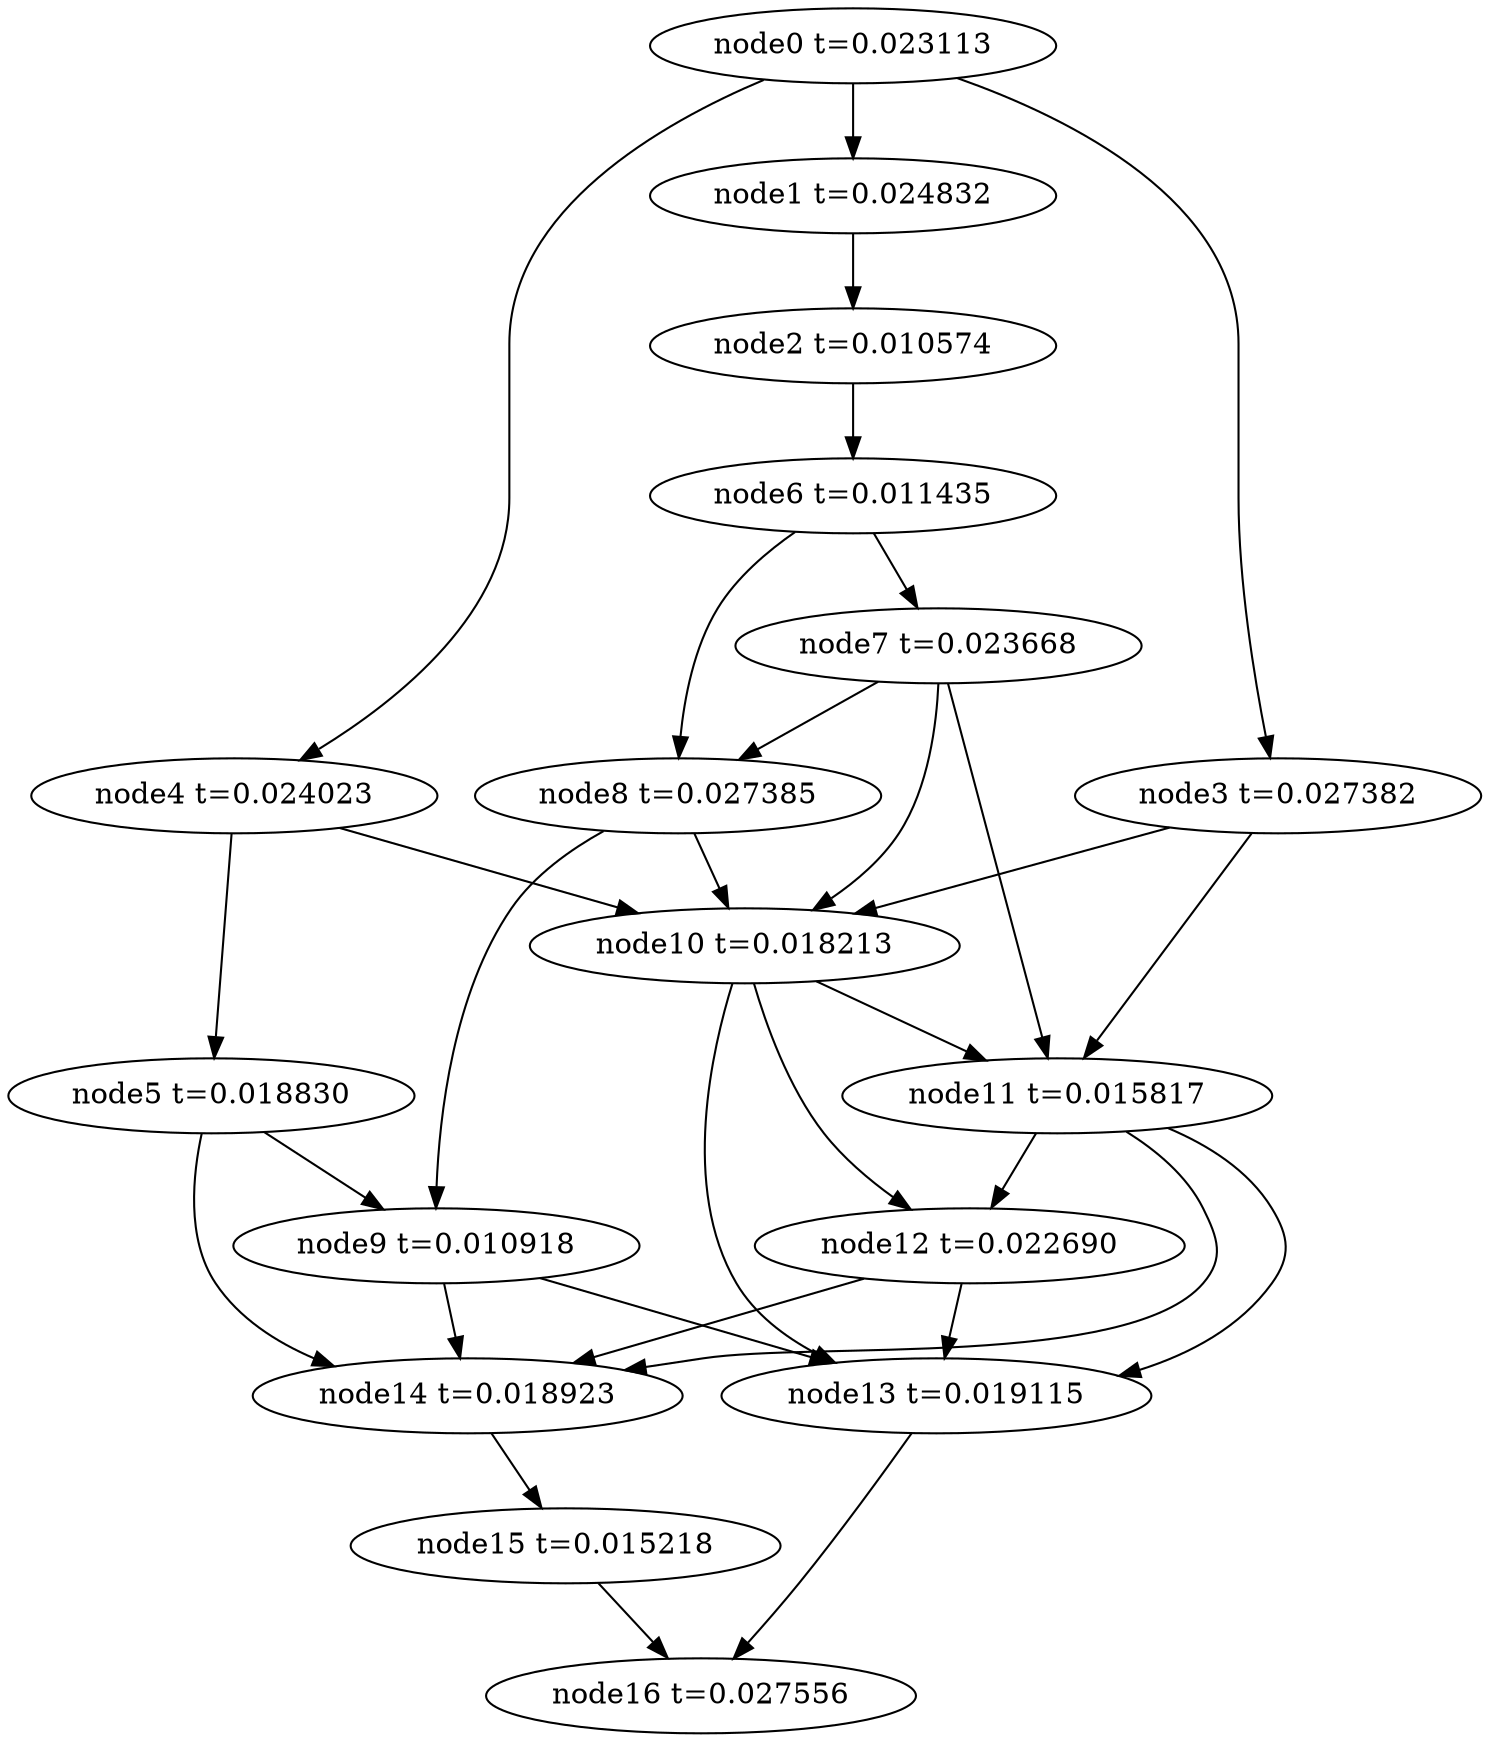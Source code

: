 digraph g{
	node16[label="node16 t=0.027556"]
	node15 -> node16
	node15[label="node15 t=0.015218"];
	node14 -> node15
	node14[label="node14 t=0.018923"];
	node13 -> node16
	node13[label="node13 t=0.019115"];
	node12 -> node14
	node12 -> node13
	node12[label="node12 t=0.022690"];
	node11 -> node14
	node11 -> node13
	node11 -> node12
	node11[label="node11 t=0.015817"];
	node10 -> node13
	node10 -> node12
	node10 -> node11
	node10[label="node10 t=0.018213"];
	node9 -> node14
	node9 -> node13
	node9[label="node9 t=0.010918"];
	node8 -> node10
	node8 -> node9
	node8[label="node8 t=0.027385"];
	node7 -> node11
	node7 -> node10
	node7 -> node8
	node7[label="node7 t=0.023668"];
	node6 -> node8
	node6 -> node7
	node6[label="node6 t=0.011435"];
	node5 -> node14
	node5 -> node9
	node5[label="node5 t=0.018830"];
	node4 -> node10
	node4 -> node5
	node4[label="node4 t=0.024023"];
	node3 -> node11
	node3 -> node10
	node3[label="node3 t=0.027382"];
	node2 -> node6
	node2[label="node2 t=0.010574"];
	node1 -> node2
	node1[label="node1 t=0.024832"];
	node0 -> node4
	node0 -> node3
	node0 -> node1
	node0[label="node0 t=0.023113"];
}
